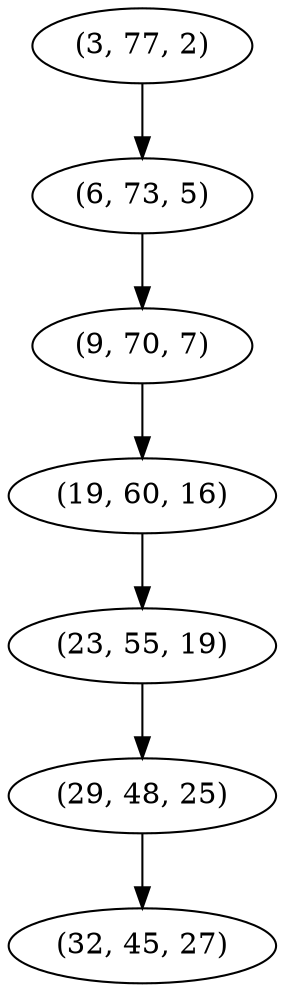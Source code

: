 digraph tree {
    "(3, 77, 2)";
    "(6, 73, 5)";
    "(9, 70, 7)";
    "(19, 60, 16)";
    "(23, 55, 19)";
    "(29, 48, 25)";
    "(32, 45, 27)";
    "(3, 77, 2)" -> "(6, 73, 5)";
    "(6, 73, 5)" -> "(9, 70, 7)";
    "(9, 70, 7)" -> "(19, 60, 16)";
    "(19, 60, 16)" -> "(23, 55, 19)";
    "(23, 55, 19)" -> "(29, 48, 25)";
    "(29, 48, 25)" -> "(32, 45, 27)";
}
